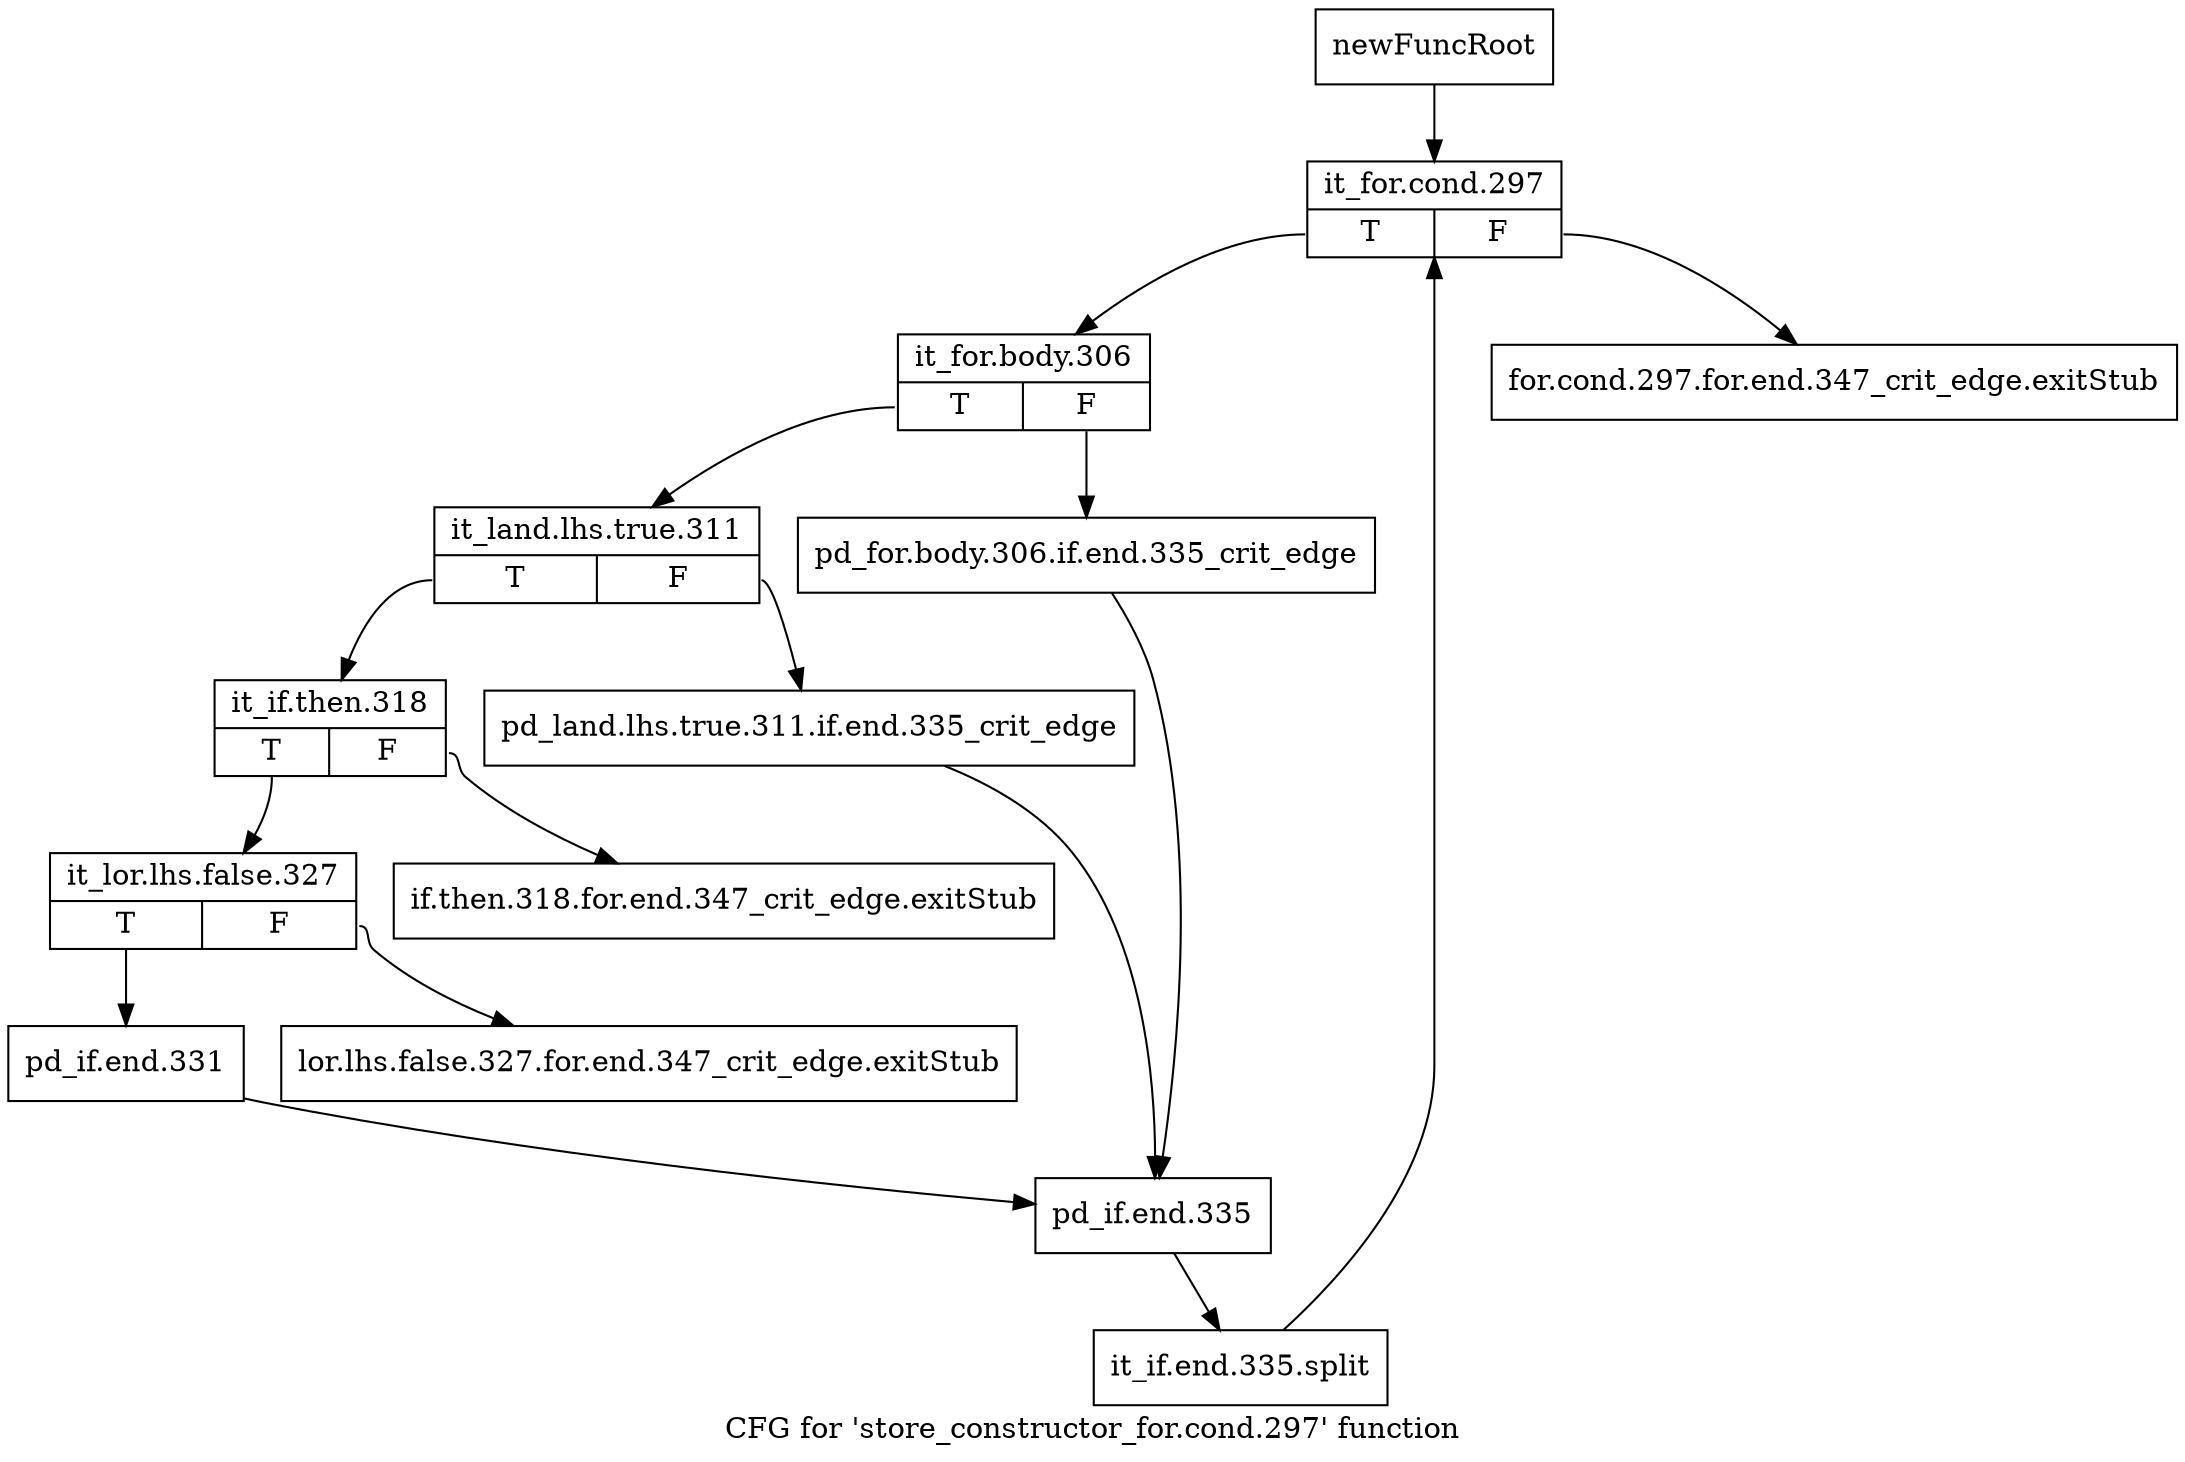 digraph "CFG for 'store_constructor_for.cond.297' function" {
	label="CFG for 'store_constructor_for.cond.297' function";

	Node0xadc87c0 [shape=record,label="{newFuncRoot}"];
	Node0xadc87c0 -> Node0xadda420;
	Node0xadc8810 [shape=record,label="{for.cond.297.for.end.347_crit_edge.exitStub}"];
	Node0xadc8860 [shape=record,label="{if.then.318.for.end.347_crit_edge.exitStub}"];
	Node0xadda3d0 [shape=record,label="{lor.lhs.false.327.for.end.347_crit_edge.exitStub}"];
	Node0xadda420 [shape=record,label="{it_for.cond.297|{<s0>T|<s1>F}}"];
	Node0xadda420:s0 -> Node0xadda470;
	Node0xadda420:s1 -> Node0xadc8810;
	Node0xadda470 [shape=record,label="{it_for.body.306|{<s0>T|<s1>F}}"];
	Node0xadda470:s0 -> Node0xadda510;
	Node0xadda470:s1 -> Node0xadda4c0;
	Node0xadda4c0 [shape=record,label="{pd_for.body.306.if.end.335_crit_edge}"];
	Node0xadda4c0 -> Node0xadda6a0;
	Node0xadda510 [shape=record,label="{it_land.lhs.true.311|{<s0>T|<s1>F}}"];
	Node0xadda510:s0 -> Node0xadda5b0;
	Node0xadda510:s1 -> Node0xadda560;
	Node0xadda560 [shape=record,label="{pd_land.lhs.true.311.if.end.335_crit_edge}"];
	Node0xadda560 -> Node0xadda6a0;
	Node0xadda5b0 [shape=record,label="{it_if.then.318|{<s0>T|<s1>F}}"];
	Node0xadda5b0:s0 -> Node0xadda600;
	Node0xadda5b0:s1 -> Node0xadc8860;
	Node0xadda600 [shape=record,label="{it_lor.lhs.false.327|{<s0>T|<s1>F}}"];
	Node0xadda600:s0 -> Node0xadda650;
	Node0xadda600:s1 -> Node0xadda3d0;
	Node0xadda650 [shape=record,label="{pd_if.end.331}"];
	Node0xadda650 -> Node0xadda6a0;
	Node0xadda6a0 [shape=record,label="{pd_if.end.335}"];
	Node0xadda6a0 -> Node0xdc13bd0;
	Node0xdc13bd0 [shape=record,label="{it_if.end.335.split}"];
	Node0xdc13bd0 -> Node0xadda420;
}
